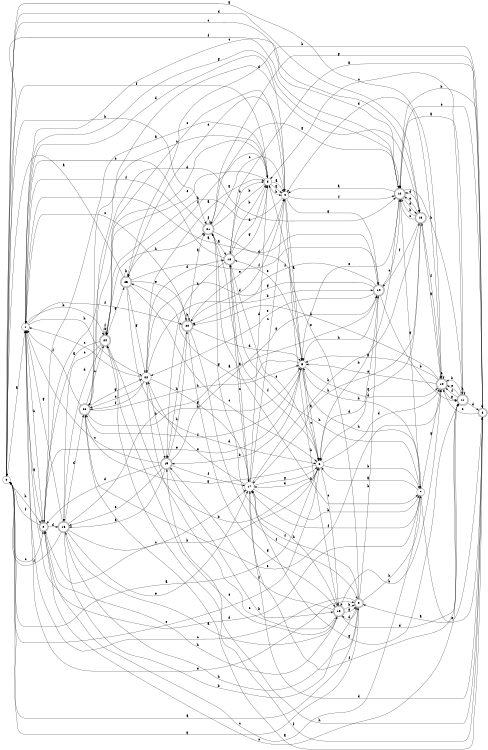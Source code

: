 digraph n21_6 {
__start0 [label="" shape="none"];

rankdir=LR;
size="8,5";

s0 [style="filled", color="black", fillcolor="white" shape="circle", label="0"];
s1 [style="filled", color="black", fillcolor="white" shape="circle", label="1"];
s2 [style="rounded,filled", color="black", fillcolor="white" shape="doublecircle", label="2"];
s3 [style="filled", color="black", fillcolor="white" shape="circle", label="3"];
s4 [style="filled", color="black", fillcolor="white" shape="circle", label="4"];
s5 [style="filled", color="black", fillcolor="white" shape="circle", label="5"];
s6 [style="filled", color="black", fillcolor="white" shape="circle", label="6"];
s7 [style="filled", color="black", fillcolor="white" shape="circle", label="7"];
s8 [style="rounded,filled", color="black", fillcolor="white" shape="doublecircle", label="8"];
s9 [style="rounded,filled", color="black", fillcolor="white" shape="doublecircle", label="9"];
s10 [style="rounded,filled", color="black", fillcolor="white" shape="doublecircle", label="10"];
s11 [style="rounded,filled", color="black", fillcolor="white" shape="doublecircle", label="11"];
s12 [style="rounded,filled", color="black", fillcolor="white" shape="doublecircle", label="12"];
s13 [style="rounded,filled", color="black", fillcolor="white" shape="doublecircle", label="13"];
s14 [style="rounded,filled", color="black", fillcolor="white" shape="doublecircle", label="14"];
s15 [style="rounded,filled", color="black", fillcolor="white" shape="doublecircle", label="15"];
s16 [style="rounded,filled", color="black", fillcolor="white" shape="doublecircle", label="16"];
s17 [style="filled", color="black", fillcolor="white" shape="circle", label="17"];
s18 [style="rounded,filled", color="black", fillcolor="white" shape="doublecircle", label="18"];
s19 [style="rounded,filled", color="black", fillcolor="white" shape="doublecircle", label="19"];
s20 [style="rounded,filled", color="black", fillcolor="white" shape="doublecircle", label="20"];
s21 [style="rounded,filled", color="black", fillcolor="white" shape="doublecircle", label="21"];
s22 [style="filled", color="black", fillcolor="white" shape="circle", label="22"];
s23 [style="rounded,filled", color="black", fillcolor="white" shape="doublecircle", label="23"];
s24 [style="rounded,filled", color="black", fillcolor="white" shape="doublecircle", label="24"];
s25 [style="rounded,filled", color="black", fillcolor="white" shape="doublecircle", label="25"];
s0 -> s1 [label="a"];
s0 -> s21 [label="b"];
s0 -> s2 [label="c"];
s0 -> s13 [label="d"];
s0 -> s6 [label="e"];
s0 -> s3 [label="f"];
s0 -> s14 [label="g"];
s0 -> s2 [label="h"];
s1 -> s2 [label="a"];
s1 -> s24 [label="b"];
s1 -> s13 [label="c"];
s1 -> s4 [label="d"];
s1 -> s9 [label="e"];
s1 -> s20 [label="f"];
s1 -> s12 [label="g"];
s1 -> s22 [label="h"];
s2 -> s3 [label="a"];
s2 -> s1 [label="b"];
s2 -> s11 [label="c"];
s2 -> s16 [label="d"];
s2 -> s5 [label="e"];
s2 -> s0 [label="f"];
s2 -> s12 [label="g"];
s2 -> s15 [label="h"];
s3 -> s4 [label="a"];
s3 -> s18 [label="b"];
s3 -> s23 [label="c"];
s3 -> s24 [label="d"];
s3 -> s24 [label="e"];
s3 -> s25 [label="f"];
s3 -> s4 [label="g"];
s3 -> s4 [label="h"];
s4 -> s5 [label="a"];
s4 -> s15 [label="b"];
s4 -> s23 [label="c"];
s4 -> s20 [label="d"];
s4 -> s25 [label="e"];
s4 -> s12 [label="f"];
s4 -> s10 [label="g"];
s4 -> s24 [label="h"];
s5 -> s6 [label="a"];
s5 -> s19 [label="b"];
s5 -> s6 [label="c"];
s5 -> s14 [label="d"];
s5 -> s18 [label="e"];
s5 -> s23 [label="f"];
s5 -> s25 [label="g"];
s5 -> s7 [label="h"];
s6 -> s0 [label="a"];
s6 -> s7 [label="b"];
s6 -> s15 [label="c"];
s6 -> s14 [label="d"];
s6 -> s17 [label="e"];
s6 -> s21 [label="f"];
s6 -> s23 [label="g"];
s6 -> s2 [label="h"];
s7 -> s6 [label="a"];
s7 -> s5 [label="b"];
s7 -> s2 [label="c"];
s7 -> s1 [label="d"];
s7 -> s8 [label="e"];
s7 -> s17 [label="f"];
s7 -> s14 [label="g"];
s7 -> s18 [label="h"];
s8 -> s9 [label="a"];
s8 -> s12 [label="b"];
s8 -> s14 [label="c"];
s8 -> s17 [label="d"];
s8 -> s12 [label="e"];
s8 -> s24 [label="f"];
s8 -> s21 [label="g"];
s8 -> s19 [label="h"];
s9 -> s0 [label="a"];
s9 -> s10 [label="b"];
s9 -> s1 [label="c"];
s9 -> s15 [label="d"];
s9 -> s3 [label="e"];
s9 -> s21 [label="f"];
s9 -> s0 [label="g"];
s9 -> s7 [label="h"];
s10 -> s1 [label="a"];
s10 -> s11 [label="b"];
s10 -> s12 [label="c"];
s10 -> s6 [label="d"];
s10 -> s22 [label="e"];
s10 -> s20 [label="f"];
s10 -> s22 [label="g"];
s10 -> s5 [label="h"];
s11 -> s12 [label="a"];
s11 -> s14 [label="b"];
s11 -> s3 [label="c"];
s11 -> s8 [label="d"];
s11 -> s14 [label="e"];
s11 -> s14 [label="f"];
s11 -> s17 [label="g"];
s11 -> s11 [label="h"];
s12 -> s4 [label="a"];
s12 -> s6 [label="b"];
s12 -> s0 [label="c"];
s12 -> s13 [label="d"];
s12 -> s5 [label="e"];
s12 -> s0 [label="f"];
s12 -> s7 [label="g"];
s12 -> s11 [label="h"];
s13 -> s14 [label="a"];
s13 -> s12 [label="b"];
s13 -> s12 [label="c"];
s13 -> s12 [label="d"];
s13 -> s12 [label="e"];
s13 -> s10 [label="f"];
s13 -> s6 [label="g"];
s13 -> s17 [label="h"];
s14 -> s5 [label="a"];
s14 -> s15 [label="b"];
s14 -> s14 [label="c"];
s14 -> s4 [label="d"];
s14 -> s5 [label="e"];
s14 -> s13 [label="f"];
s14 -> s11 [label="g"];
s14 -> s20 [label="h"];
s15 -> s16 [label="a"];
s15 -> s9 [label="b"];
s15 -> s22 [label="c"];
s15 -> s11 [label="d"];
s15 -> s24 [label="e"];
s15 -> s19 [label="f"];
s15 -> s9 [label="g"];
s15 -> s17 [label="h"];
s16 -> s10 [label="a"];
s16 -> s9 [label="b"];
s16 -> s17 [label="c"];
s16 -> s23 [label="d"];
s16 -> s17 [label="e"];
s16 -> s0 [label="f"];
s16 -> s1 [label="g"];
s16 -> s9 [label="h"];
s17 -> s18 [label="a"];
s17 -> s7 [label="b"];
s17 -> s4 [label="c"];
s17 -> s3 [label="d"];
s17 -> s22 [label="e"];
s17 -> s11 [label="f"];
s17 -> s6 [label="g"];
s17 -> s13 [label="h"];
s18 -> s8 [label="a"];
s18 -> s3 [label="b"];
s18 -> s17 [label="c"];
s18 -> s3 [label="d"];
s18 -> s6 [label="e"];
s18 -> s1 [label="f"];
s18 -> s3 [label="g"];
s18 -> s19 [label="h"];
s19 -> s16 [label="a"];
s19 -> s15 [label="b"];
s19 -> s1 [label="c"];
s19 -> s2 [label="d"];
s19 -> s16 [label="e"];
s19 -> s17 [label="f"];
s19 -> s10 [label="g"];
s19 -> s20 [label="h"];
s20 -> s21 [label="a"];
s20 -> s20 [label="b"];
s20 -> s1 [label="c"];
s20 -> s5 [label="d"];
s20 -> s4 [label="e"];
s20 -> s9 [label="f"];
s20 -> s15 [label="g"];
s20 -> s19 [label="h"];
s21 -> s18 [label="a"];
s21 -> s7 [label="b"];
s21 -> s4 [label="c"];
s21 -> s5 [label="d"];
s21 -> s1 [label="e"];
s21 -> s21 [label="f"];
s21 -> s12 [label="g"];
s21 -> s3 [label="h"];
s22 -> s3 [label="a"];
s22 -> s10 [label="b"];
s22 -> s1 [label="c"];
s22 -> s18 [label="d"];
s22 -> s23 [label="e"];
s22 -> s23 [label="f"];
s22 -> s17 [label="g"];
s22 -> s19 [label="h"];
s23 -> s8 [label="a"];
s23 -> s5 [label="b"];
s23 -> s24 [label="c"];
s23 -> s13 [label="d"];
s23 -> s14 [label="e"];
s23 -> s1 [label="f"];
s23 -> s22 [label="g"];
s23 -> s5 [label="h"];
s24 -> s2 [label="a"];
s24 -> s6 [label="b"];
s24 -> s16 [label="c"];
s24 -> s16 [label="d"];
s24 -> s24 [label="e"];
s24 -> s24 [label="f"];
s24 -> s25 [label="g"];
s24 -> s21 [label="h"];
s25 -> s0 [label="a"];
s25 -> s8 [label="b"];
s25 -> s6 [label="c"];
s25 -> s6 [label="d"];
s25 -> s20 [label="e"];
s25 -> s10 [label="f"];
s25 -> s22 [label="g"];
s25 -> s25 [label="h"];

}